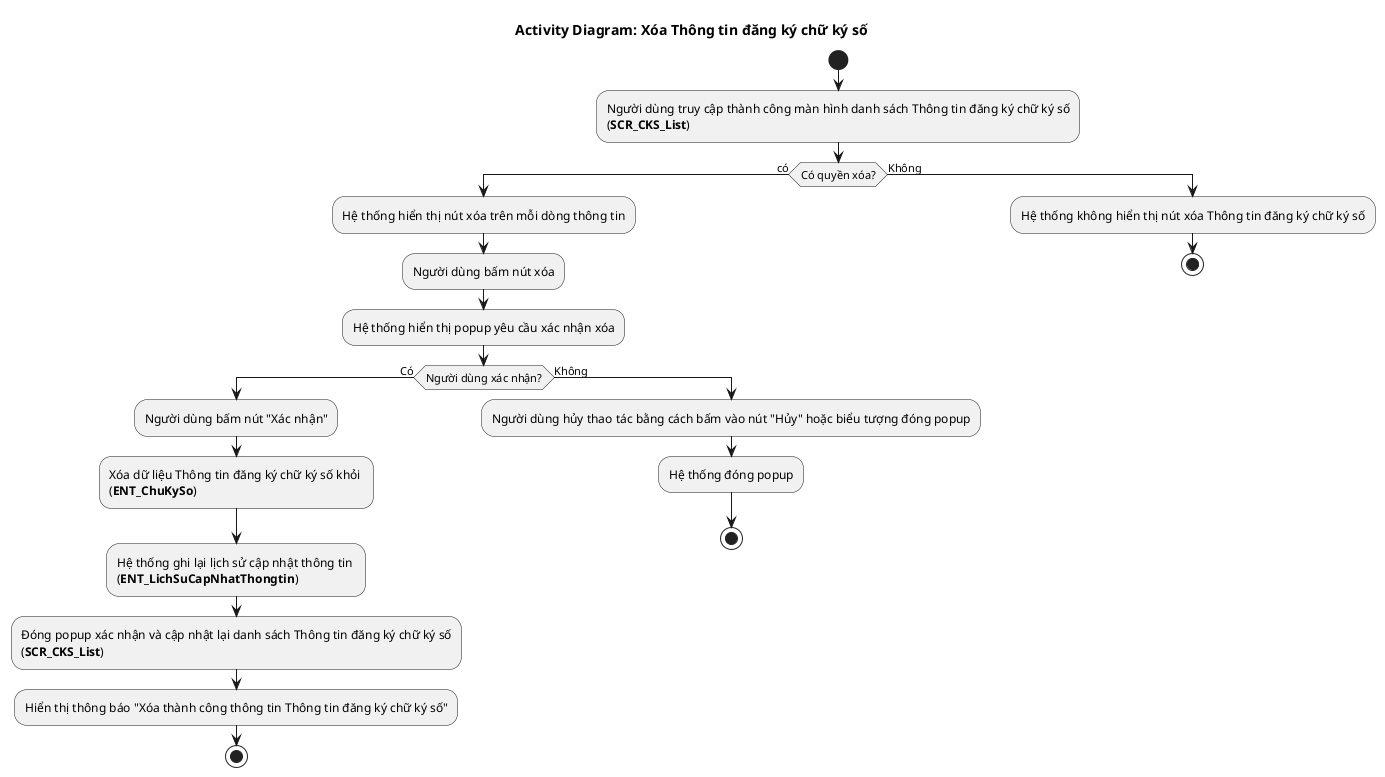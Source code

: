 @startuml AD_CKS_Detail
!pragma layout smetana
title Activity Diagram: Xóa Thông tin đăng ký chữ ký số

start
:Người dùng truy cập thành công màn hình danh sách Thông tin đăng ký chữ ký số\n(**SCR_CKS_List**);
if (Có quyền xóa?) then (có)
:Hệ thống hiển thị nút xóa trên mỗi dòng thông tin;
:Người dùng bấm nút xóa;
:Hệ thống hiển thị popup yêu cầu xác nhận xóa;
if (Người dùng xác nhận?) then (Có)
  :Người dùng bấm nút "Xác nhận";
    :Xóa dữ liệu Thông tin đăng ký chữ ký số khỏi \n(**ENT_ChuKySo**);
    :Hệ thống ghi lại lịch sử cập nhật thông tin \n(**ENT_LichSuCapNhatThongtin**);
    :Đóng popup xác nhận và cập nhật lại danh sách Thông tin đăng ký chữ ký số\n(**SCR_CKS_List**);
    :Hiển thị thông báo "Xóa thành công thông tin Thông tin đăng ký chữ ký số";
    stop
else (Không)
  :Người dùng hủy thao tác bằng cách bấm vào nút "Hủy" hoặc biểu tượng đóng popup;
  :Hệ thống đóng popup;
  stop
endif
else (Không)
:Hệ thống không hiển thị nút xóa Thông tin đăng ký chữ ký số;
stop
@enduml
